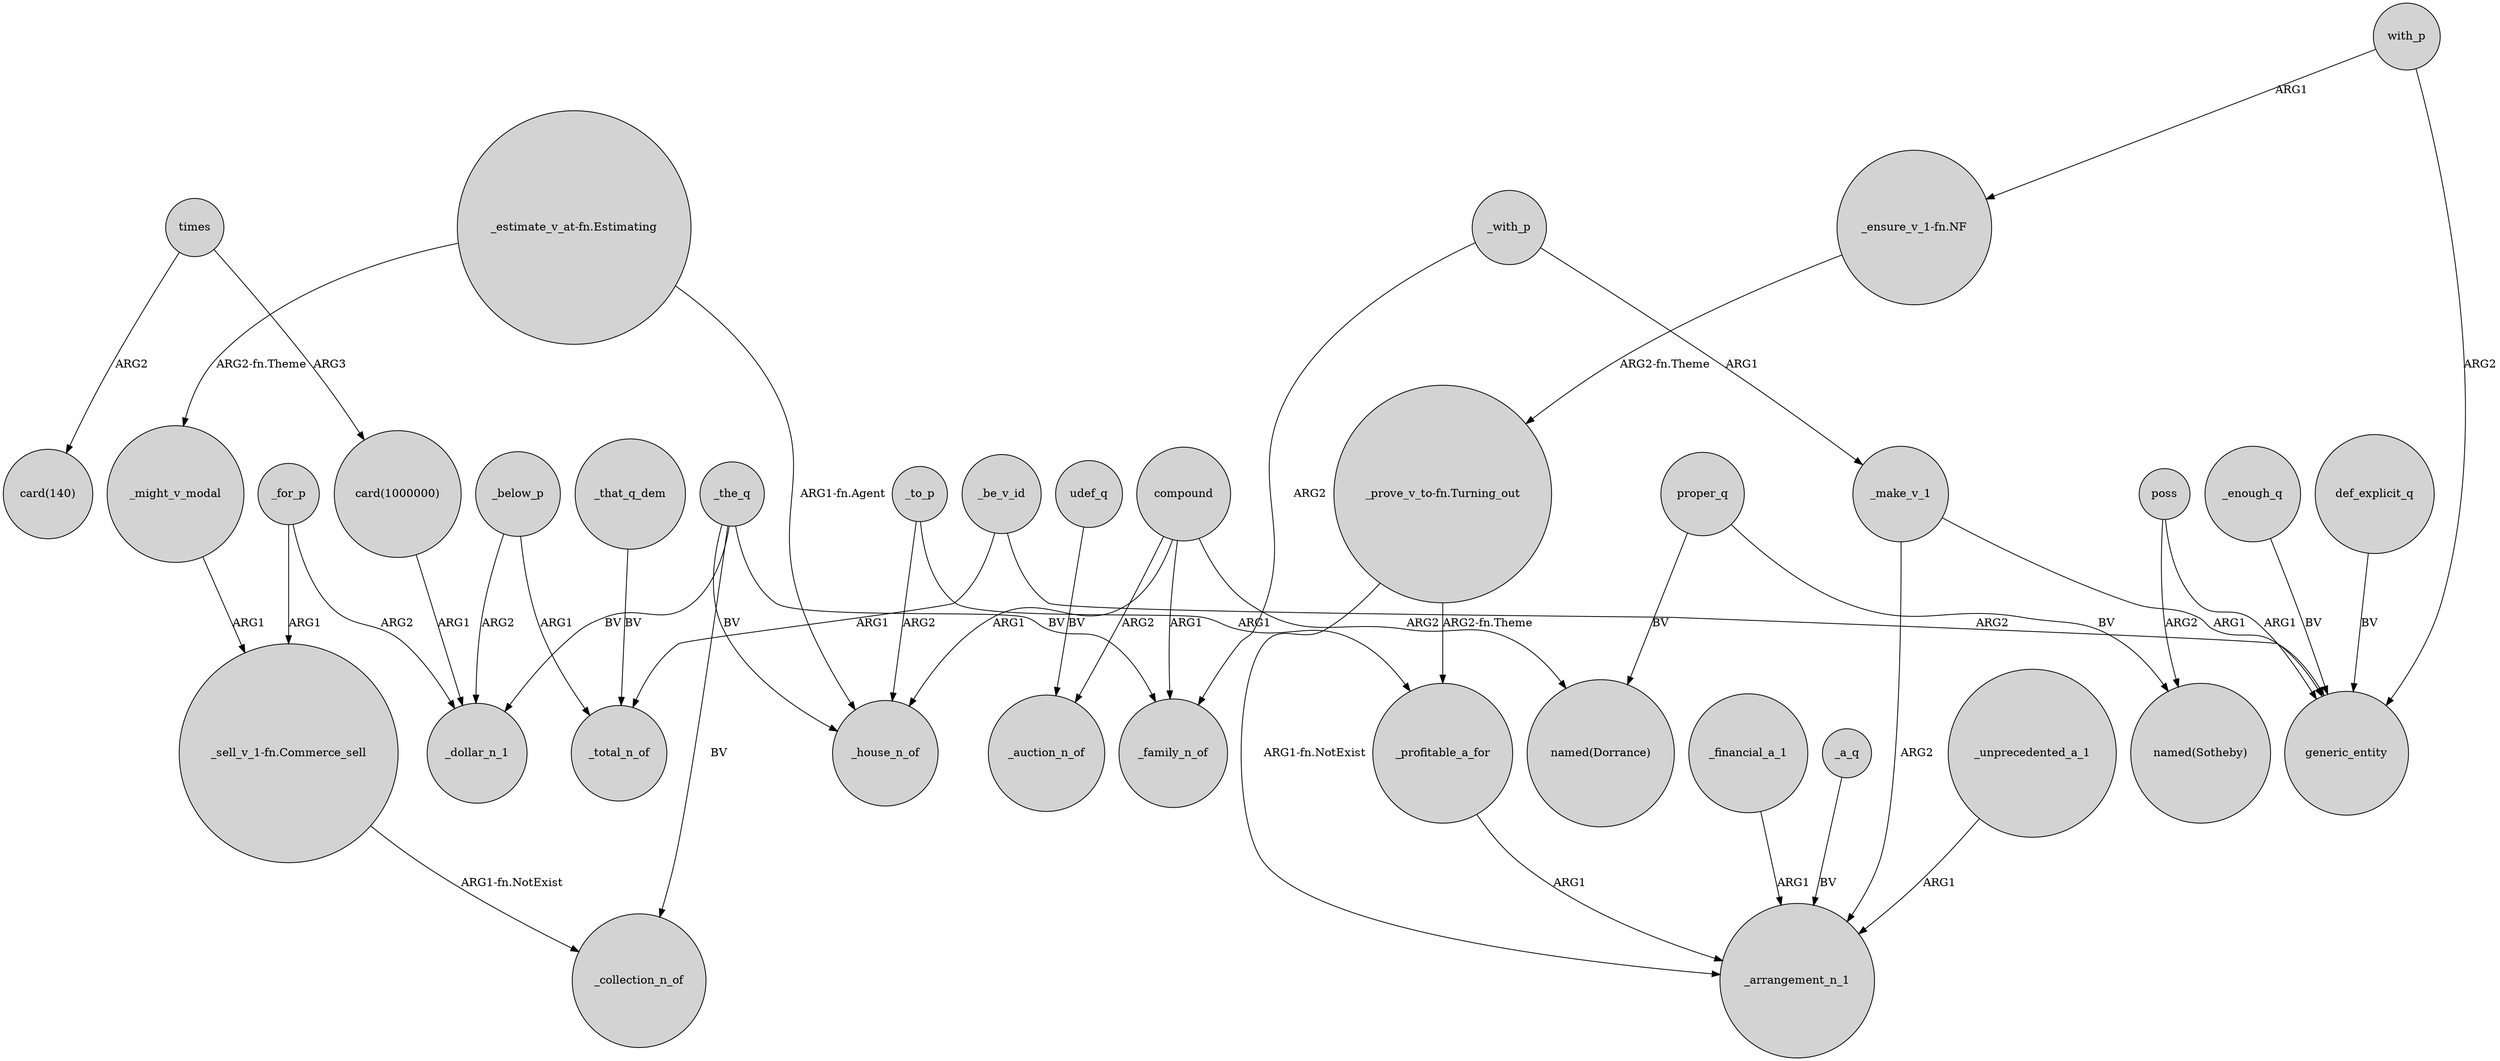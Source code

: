 digraph {
	node [shape=circle style=filled]
	_enough_q -> generic_entity [label=BV]
	times -> "card(140)" [label=ARG2]
	"card(1000000)" -> _dollar_n_1 [label=ARG1]
	"_sell_v_1-fn.Commerce_sell" -> _collection_n_of [label="ARG1-fn.NotExist"]
	_the_q -> _house_n_of [label=BV]
	_make_v_1 -> _arrangement_n_1 [label=ARG2]
	compound -> _family_n_of [label=ARG1]
	poss -> generic_entity [label=ARG1]
	"_ensure_v_1-fn.NF" -> "_prove_v_to-fn.Turning_out" [label="ARG2-fn.Theme"]
	_for_p -> _dollar_n_1 [label=ARG2]
	"_estimate_v_at-fn.Estimating" -> _house_n_of [label="ARG1-fn.Agent"]
	_that_q_dem -> _total_n_of [label=BV]
	def_explicit_q -> generic_entity [label=BV]
	_the_q -> _dollar_n_1 [label=BV]
	_the_q -> _family_n_of [label=BV]
	compound -> _auction_n_of [label=ARG2]
	udef_q -> _auction_n_of [label=BV]
	"_prove_v_to-fn.Turning_out" -> _arrangement_n_1 [label="ARG1-fn.NotExist"]
	_unprecedented_a_1 -> _arrangement_n_1 [label=ARG1]
	_profitable_a_for -> _arrangement_n_1 [label=ARG1]
	proper_q -> "named(Dorrance)" [label=BV]
	_be_v_id -> generic_entity [label=ARG2]
	_to_p -> _profitable_a_for [label=ARG1]
	_be_v_id -> _total_n_of [label=ARG1]
	_make_v_1 -> generic_entity [label=ARG1]
	poss -> "named(Sotheby)" [label=ARG2]
	_below_p -> _dollar_n_1 [label=ARG2]
	_with_p -> _family_n_of [label=ARG2]
	_might_v_modal -> "_sell_v_1-fn.Commerce_sell" [label=ARG1]
	compound -> _house_n_of [label=ARG1]
	times -> "card(1000000)" [label=ARG3]
	_with_p -> _make_v_1 [label=ARG1]
	_below_p -> _total_n_of [label=ARG1]
	_financial_a_1 -> _arrangement_n_1 [label=ARG1]
	_for_p -> "_sell_v_1-fn.Commerce_sell" [label=ARG1]
	with_p -> "_ensure_v_1-fn.NF" [label=ARG1]
	_the_q -> _collection_n_of [label=BV]
	"_prove_v_to-fn.Turning_out" -> _profitable_a_for [label="ARG2-fn.Theme"]
	compound -> "named(Dorrance)" [label=ARG2]
	with_p -> generic_entity [label=ARG2]
	_to_p -> _house_n_of [label=ARG2]
	proper_q -> "named(Sotheby)" [label=BV]
	_a_q -> _arrangement_n_1 [label=BV]
	"_estimate_v_at-fn.Estimating" -> _might_v_modal [label="ARG2-fn.Theme"]
}

